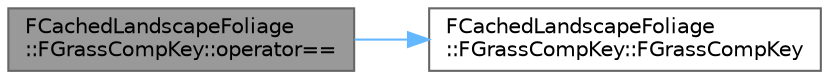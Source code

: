 digraph "FCachedLandscapeFoliage::FGrassCompKey::operator=="
{
 // INTERACTIVE_SVG=YES
 // LATEX_PDF_SIZE
  bgcolor="transparent";
  edge [fontname=Helvetica,fontsize=10,labelfontname=Helvetica,labelfontsize=10];
  node [fontname=Helvetica,fontsize=10,shape=box,height=0.2,width=0.4];
  rankdir="LR";
  Node1 [id="Node000001",label="FCachedLandscapeFoliage\l::FGrassCompKey::operator==",height=0.2,width=0.4,color="gray40", fillcolor="grey60", style="filled", fontcolor="black",tooltip=" "];
  Node1 -> Node2 [id="edge1_Node000001_Node000002",color="steelblue1",style="solid",tooltip=" "];
  Node2 [id="Node000002",label="FCachedLandscapeFoliage\l::FGrassCompKey::FGrassCompKey",height=0.2,width=0.4,color="grey40", fillcolor="white", style="filled",URL="$d7/df9/structFCachedLandscapeFoliage_1_1FGrassCompKey.html#a5e4f975ffd73041bb34835fbd86f67e7",tooltip=" "];
}
